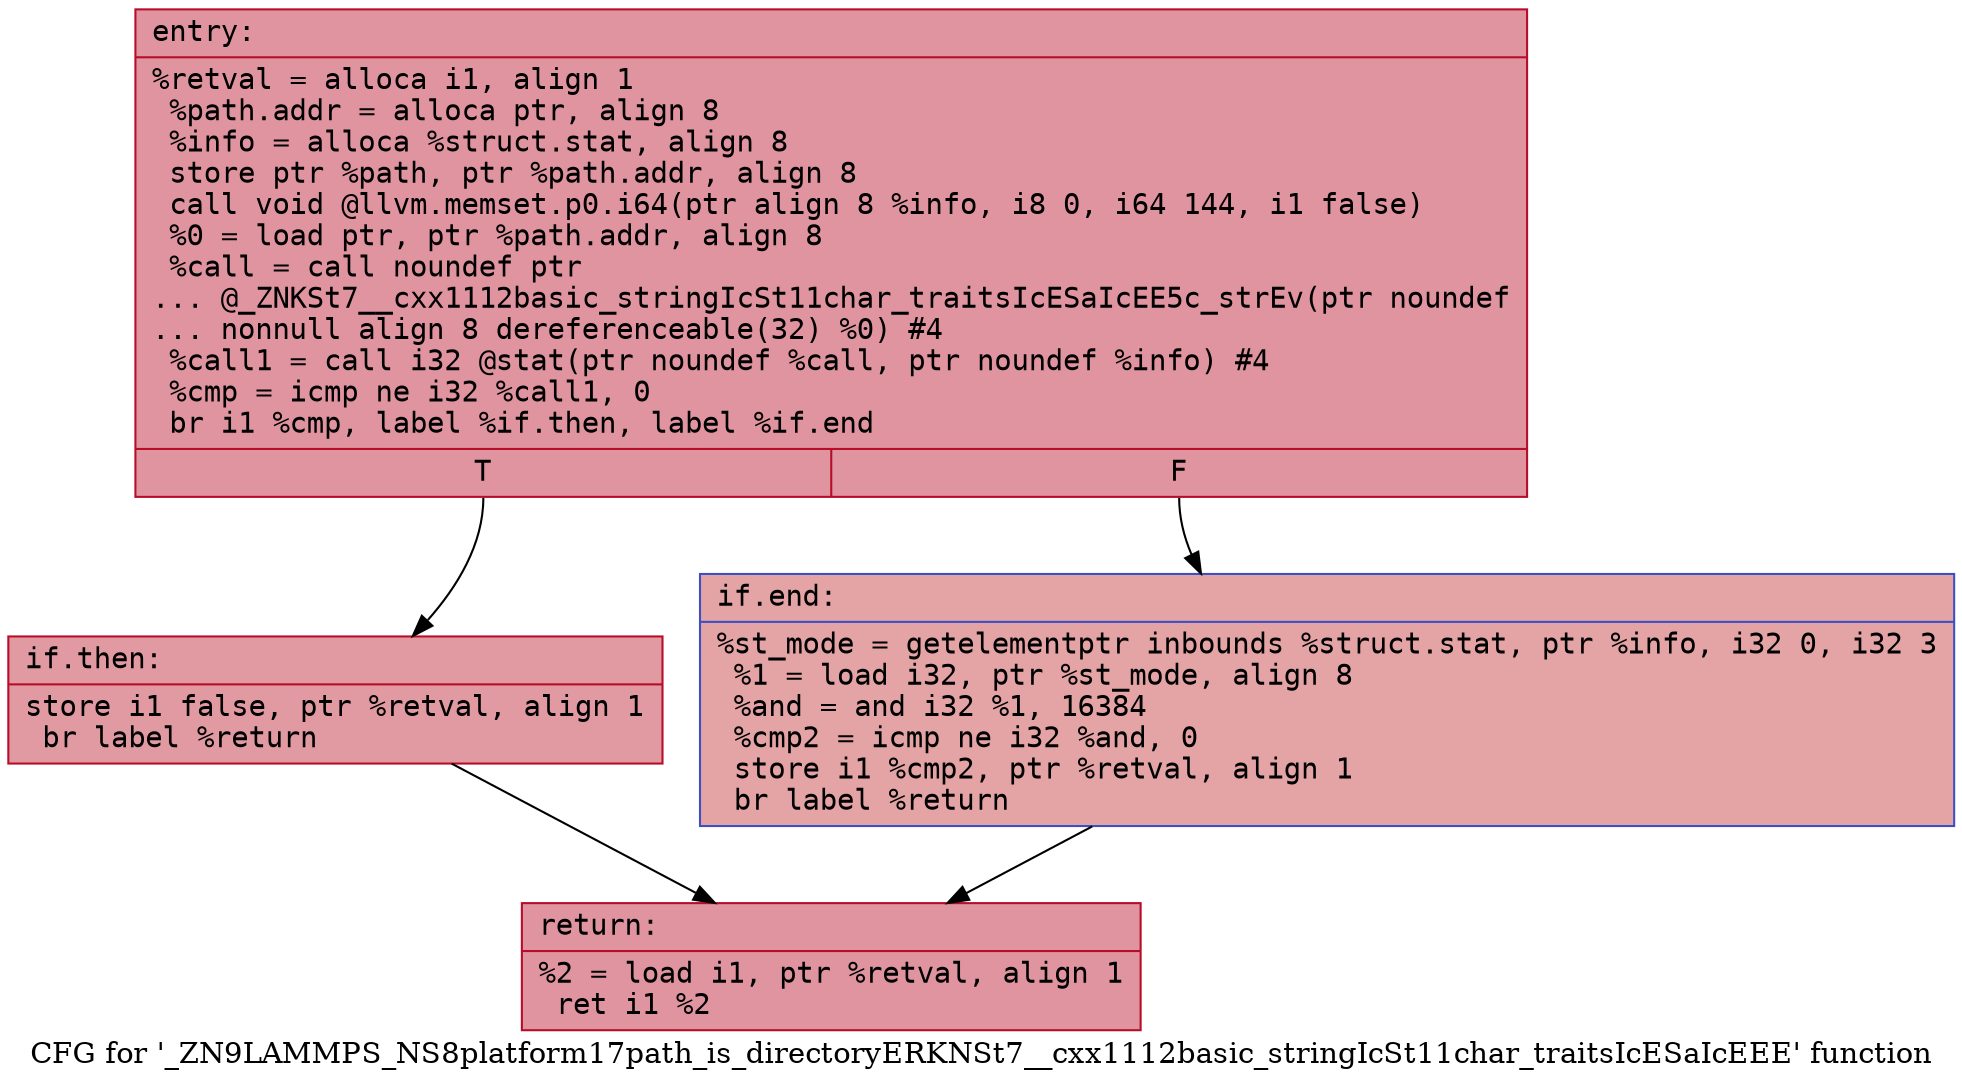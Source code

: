 digraph "CFG for '_ZN9LAMMPS_NS8platform17path_is_directoryERKNSt7__cxx1112basic_stringIcSt11char_traitsIcESaIcEEE' function" {
	label="CFG for '_ZN9LAMMPS_NS8platform17path_is_directoryERKNSt7__cxx1112basic_stringIcSt11char_traitsIcESaIcEEE' function";

	Node0x5651cd7f19d0 [shape=record,color="#b70d28ff", style=filled, fillcolor="#b70d2870" fontname="Courier",label="{entry:\l|  %retval = alloca i1, align 1\l  %path.addr = alloca ptr, align 8\l  %info = alloca %struct.stat, align 8\l  store ptr %path, ptr %path.addr, align 8\l  call void @llvm.memset.p0.i64(ptr align 8 %info, i8 0, i64 144, i1 false)\l  %0 = load ptr, ptr %path.addr, align 8\l  %call = call noundef ptr\l... @_ZNKSt7__cxx1112basic_stringIcSt11char_traitsIcESaIcEE5c_strEv(ptr noundef\l... nonnull align 8 dereferenceable(32) %0) #4\l  %call1 = call i32 @stat(ptr noundef %call, ptr noundef %info) #4\l  %cmp = icmp ne i32 %call1, 0\l  br i1 %cmp, label %if.then, label %if.end\l|{<s0>T|<s1>F}}"];
	Node0x5651cd7f19d0:s0 -> Node0x5651cd7f20f0[tooltip="entry -> if.then\nProbability 62.50%" ];
	Node0x5651cd7f19d0:s1 -> Node0x5651cd7f2160[tooltip="entry -> if.end\nProbability 37.50%" ];
	Node0x5651cd7f20f0 [shape=record,color="#b70d28ff", style=filled, fillcolor="#bb1b2c70" fontname="Courier",label="{if.then:\l|  store i1 false, ptr %retval, align 1\l  br label %return\l}"];
	Node0x5651cd7f20f0 -> Node0x5651cd7f2320[tooltip="if.then -> return\nProbability 100.00%" ];
	Node0x5651cd7f2160 [shape=record,color="#3d50c3ff", style=filled, fillcolor="#c32e3170" fontname="Courier",label="{if.end:\l|  %st_mode = getelementptr inbounds %struct.stat, ptr %info, i32 0, i32 3\l  %1 = load i32, ptr %st_mode, align 8\l  %and = and i32 %1, 16384\l  %cmp2 = icmp ne i32 %and, 0\l  store i1 %cmp2, ptr %retval, align 1\l  br label %return\l}"];
	Node0x5651cd7f2160 -> Node0x5651cd7f2320[tooltip="if.end -> return\nProbability 100.00%" ];
	Node0x5651cd7f2320 [shape=record,color="#b70d28ff", style=filled, fillcolor="#b70d2870" fontname="Courier",label="{return:\l|  %2 = load i1, ptr %retval, align 1\l  ret i1 %2\l}"];
}

